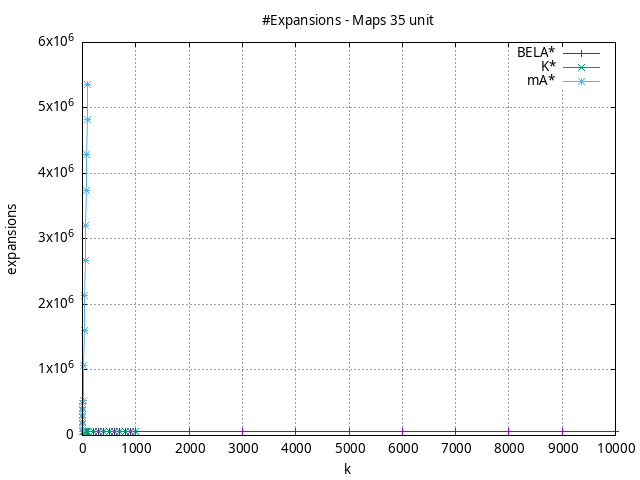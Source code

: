 #!/usr/bin/gnuplot
# -*- coding: utf-8 -*-
#
# results/maps/unit/35/random512-35.heuristic.unit.expansions.gnuplot
#
# Started on 04/03/2024 23:12:20
# Author: Carlos Linares López
set grid
set xlabel "k"
set ylabel "expansions"

set title "#Expansions - Maps 35 unit"

set terminal png enhanced font "Ariel,10"
set output 'random512-35.heuristic.unit.expansions.png'

plot "-" title "BELA*"      with linesp, "-" title "K*"      with linesp, "-" title "mA*"      with linesp

	1 53572.99
	2 53572.99
	3 53572.99
	4 53572.99
	5 53572.99
	6 53572.99
	7 53572.99
	8 53572.99
	9 53572.99
	10 53572.99
	20 53572.99
	30 53572.99
	40 53572.99
	50 53572.99
	60 53572.99
	70 53572.99
	80 53572.99
	90 53572.99
	100 53572.99
	200 53572.99
	300 53572.99
	400 53572.99
	500 53572.99
	600 53572.99
	700 53572.99
	800 53572.99
	900 53572.99
	1000 53572.99
	2000 53572.99
	3000 53572.99
	4000 53572.99
	5000 53572.99
	6000 53572.99
	7000 53572.99
	8000 53572.99
	9000 53572.99
	10000 53572.99
end
	1 53775.38
	2 55492.95
	3 55492.95
	4 55492.95
	5 55492.95
	6 55492.95
	7 55492.95
	8 55492.95
	9 55492.95
	10 55492.95
	20 55492.95
	30 55492.95
	40 55492.95
	50 55492.95
	60 55492.95
	70 55492.95
	80 55492.95
	90 55492.95
	100 55492.95
	200 55492.95
	300 55492.95
	400 55492.95
	500 55492.95
	600 55492.95
	700 55492.95
	800 55492.95
	900 55492.95
	1000 55492.95
end
	1 53572.99
	2 107097.14
	3 160577.34
	4 214238.64
	5 267892.35
	6 321480.73
	7 374842.52
	8 428355.41
	9 481921.78
	10 535471.06
	20 1071016.46
	30 1605825.37
	40 2141023.49
	50 2676302.99
	60 3211517.96
	70 3747120.13
	80 4282600.57
	90 4817873.54
	100 5353136.21
end
